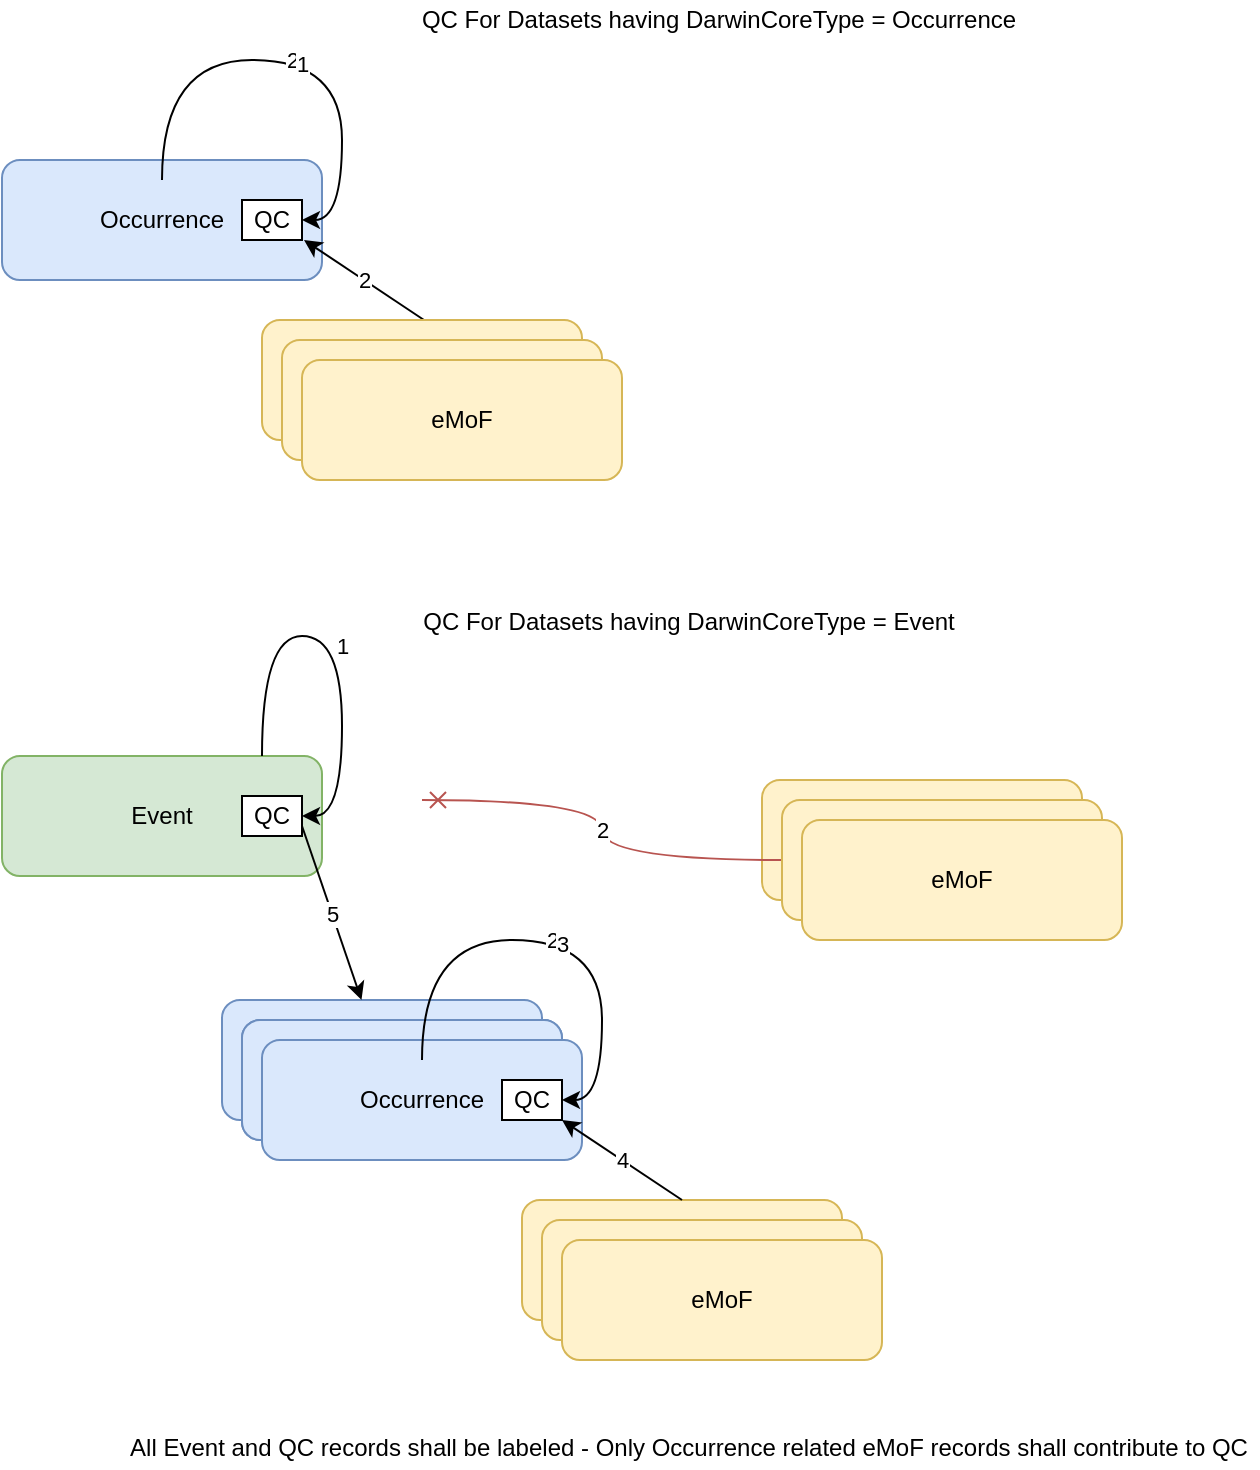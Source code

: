 <mxfile version="14.1.8" type="device"><diagram id="3iUc7P1tOcJ5PRQh-C9X" name="Pagina-1"><mxGraphModel dx="1178" dy="722" grid="1" gridSize="10" guides="1" tooltips="1" connect="1" arrows="1" fold="1" page="1" pageScale="1" pageWidth="827" pageHeight="1169" math="0" shadow="0"><root><mxCell id="0"/><mxCell id="1" parent="0"/><mxCell id="aqWv9l4tHjzbutNFdsZn-25" value="Occurrence" style="rounded=1;whiteSpace=wrap;html=1;fillColor=#dae8fc;strokeColor=#6c8ebf;" parent="1" vertex="1"><mxGeometry x="180" y="520" width="160" height="60" as="geometry"/></mxCell><mxCell id="aqWv9l4tHjzbutNFdsZn-2" value="Occurrence" style="rounded=1;whiteSpace=wrap;html=1;fillColor=#dae8fc;strokeColor=#6c8ebf;" parent="1" vertex="1"><mxGeometry x="70" y="100" width="160" height="60" as="geometry"/></mxCell><mxCell id="aqWv9l4tHjzbutNFdsZn-6" value="2" style="edgeStyle=none;rounded=0;orthogonalLoop=1;jettySize=auto;html=1;exitX=0.5;exitY=0;exitDx=0;exitDy=0;" parent="1" edge="1"><mxGeometry relative="1" as="geometry"><mxPoint x="281" y="180" as="sourcePoint"/><mxPoint x="221" y="140" as="targetPoint"/></mxGeometry></mxCell><mxCell id="aqWv9l4tHjzbutNFdsZn-1" value="eMoF" style="rounded=1;whiteSpace=wrap;html=1;fillColor=#fff2cc;strokeColor=#d6b656;" parent="1" vertex="1"><mxGeometry x="200" y="180" width="160" height="60" as="geometry"/></mxCell><mxCell id="aqWv9l4tHjzbutNFdsZn-3" value="QC" style="rounded=0;whiteSpace=wrap;html=1;" parent="1" vertex="1"><mxGeometry x="190" y="120" width="30" height="20" as="geometry"/></mxCell><mxCell id="aqWv9l4tHjzbutNFdsZn-7" style="edgeStyle=orthogonalEdgeStyle;curved=1;rounded=0;orthogonalLoop=1;jettySize=auto;html=1;entryX=1;entryY=0.5;entryDx=0;entryDy=0;" parent="1" target="aqWv9l4tHjzbutNFdsZn-3" edge="1"><mxGeometry relative="1" as="geometry"><mxPoint x="150" y="110" as="sourcePoint"/><Array as="points"><mxPoint x="150" y="50"/><mxPoint x="240" y="50"/><mxPoint x="240" y="130"/></Array></mxGeometry></mxCell><mxCell id="aqWv9l4tHjzbutNFdsZn-8" value="2" style="edgeLabel;html=1;align=center;verticalAlign=middle;resizable=0;points=[];" parent="aqWv9l4tHjzbutNFdsZn-7" vertex="1" connectable="0"><mxGeometry x="0.0" relative="1" as="geometry"><mxPoint as="offset"/></mxGeometry></mxCell><mxCell id="fT2hKXaNmdd29KJNnpXK-1" value="1" style="edgeLabel;html=1;align=center;verticalAlign=middle;resizable=0;points=[];" vertex="1" connectable="0" parent="aqWv9l4tHjzbutNFdsZn-7"><mxGeometry x="0.036" y="-2" relative="1" as="geometry"><mxPoint as="offset"/></mxGeometry></mxCell><mxCell id="aqWv9l4tHjzbutNFdsZn-9" value="eMoF" style="rounded=1;whiteSpace=wrap;html=1;fillColor=#fff2cc;strokeColor=#d6b656;" parent="1" vertex="1"><mxGeometry x="210" y="190" width="160" height="60" as="geometry"/></mxCell><mxCell id="aqWv9l4tHjzbutNFdsZn-10" value="eMoF" style="rounded=1;whiteSpace=wrap;html=1;fillColor=#fff2cc;strokeColor=#d6b656;" parent="1" vertex="1"><mxGeometry x="220" y="200" width="160" height="60" as="geometry"/></mxCell><mxCell id="aqWv9l4tHjzbutNFdsZn-11" value="QC For Datasets having DarwinCoreType = Occurrence" style="text;html=1;resizable=0;autosize=1;align=center;verticalAlign=middle;points=[];fillColor=none;strokeColor=none;rounded=0;" parent="1" vertex="1"><mxGeometry x="273" y="20" width="310" height="20" as="geometry"/></mxCell><mxCell id="aqWv9l4tHjzbutNFdsZn-14" value="eMoF" style="rounded=1;whiteSpace=wrap;html=1;fillColor=#fff2cc;strokeColor=#d6b656;" parent="1" vertex="1"><mxGeometry x="330" y="620" width="160" height="60" as="geometry"/></mxCell><mxCell id="aqWv9l4tHjzbutNFdsZn-18" value="eMoF" style="rounded=1;whiteSpace=wrap;html=1;fillColor=#fff2cc;strokeColor=#d6b656;" parent="1" vertex="1"><mxGeometry x="340" y="630" width="160" height="60" as="geometry"/></mxCell><mxCell id="aqWv9l4tHjzbutNFdsZn-19" value="eMoF" style="rounded=1;whiteSpace=wrap;html=1;fillColor=#fff2cc;strokeColor=#d6b656;" parent="1" vertex="1"><mxGeometry x="350" y="640" width="160" height="60" as="geometry"/></mxCell><mxCell id="aqWv9l4tHjzbutNFdsZn-20" value="QC For Datasets having DarwinCoreType = Event" style="text;html=1;resizable=0;autosize=1;align=center;verticalAlign=middle;points=[];fillColor=none;strokeColor=none;rounded=0;" parent="1" vertex="1"><mxGeometry x="273" y="321" width="280" height="20" as="geometry"/></mxCell><mxCell id="aqWv9l4tHjzbutNFdsZn-21" value="Event" style="rounded=1;whiteSpace=wrap;html=1;fillColor=#d5e8d4;strokeColor=#82b366;" parent="1" vertex="1"><mxGeometry x="70" y="398" width="160" height="60" as="geometry"/></mxCell><mxCell id="aqWv9l4tHjzbutNFdsZn-22" value="QC" style="rounded=0;whiteSpace=wrap;html=1;" parent="1" vertex="1"><mxGeometry x="190" y="418" width="30" height="20" as="geometry"/></mxCell><mxCell id="aqWv9l4tHjzbutNFdsZn-23" value="Occurrence" style="rounded=1;whiteSpace=wrap;html=1;fillColor=#dae8fc;strokeColor=#6c8ebf;" parent="1" vertex="1"><mxGeometry x="190" y="530" width="160" height="60" as="geometry"/></mxCell><mxCell id="aqWv9l4tHjzbutNFdsZn-24" value="Occurrence" style="rounded=1;whiteSpace=wrap;html=1;fillColor=#dae8fc;strokeColor=#6c8ebf;" parent="1" vertex="1"><mxGeometry x="190" y="530" width="160" height="60" as="geometry"/></mxCell><mxCell id="aqWv9l4tHjzbutNFdsZn-12" value="Occurrence" style="rounded=1;whiteSpace=wrap;html=1;fillColor=#dae8fc;strokeColor=#6c8ebf;" parent="1" vertex="1"><mxGeometry x="200" y="540" width="160" height="60" as="geometry"/></mxCell><mxCell id="aqWv9l4tHjzbutNFdsZn-16" style="edgeStyle=orthogonalEdgeStyle;curved=1;rounded=0;orthogonalLoop=1;jettySize=auto;html=1;entryX=1;entryY=0.5;entryDx=0;entryDy=0;" parent="1" target="aqWv9l4tHjzbutNFdsZn-15" edge="1"><mxGeometry relative="1" as="geometry"><mxPoint x="280" y="550" as="sourcePoint"/><Array as="points"><mxPoint x="280" y="490"/><mxPoint x="370" y="490"/><mxPoint x="370" y="570"/></Array></mxGeometry></mxCell><mxCell id="aqWv9l4tHjzbutNFdsZn-17" value="2" style="edgeLabel;html=1;align=center;verticalAlign=middle;resizable=0;points=[];" parent="aqWv9l4tHjzbutNFdsZn-16" vertex="1" connectable="0"><mxGeometry x="0.0" relative="1" as="geometry"><mxPoint as="offset"/></mxGeometry></mxCell><mxCell id="fT2hKXaNmdd29KJNnpXK-2" value="3" style="edgeLabel;html=1;align=center;verticalAlign=middle;resizable=0;points=[];" vertex="1" connectable="0" parent="aqWv9l4tHjzbutNFdsZn-16"><mxGeometry x="0.036" y="-2" relative="1" as="geometry"><mxPoint as="offset"/></mxGeometry></mxCell><mxCell id="aqWv9l4tHjzbutNFdsZn-15" value="QC" style="rounded=0;whiteSpace=wrap;html=1;" parent="1" vertex="1"><mxGeometry x="320" y="560" width="30" height="20" as="geometry"/></mxCell><mxCell id="aqWv9l4tHjzbutNFdsZn-13" value="4" style="edgeStyle=none;rounded=0;orthogonalLoop=1;jettySize=auto;html=1;exitX=0.5;exitY=0;exitDx=0;exitDy=0;" parent="1" source="aqWv9l4tHjzbutNFdsZn-14" target="aqWv9l4tHjzbutNFdsZn-15" edge="1"><mxGeometry relative="1" as="geometry"/></mxCell><mxCell id="aqWv9l4tHjzbutNFdsZn-26" style="edgeStyle=orthogonalEdgeStyle;curved=1;rounded=0;orthogonalLoop=1;jettySize=auto;html=1;" parent="1" edge="1"><mxGeometry relative="1" as="geometry"><mxPoint x="200" y="398" as="sourcePoint"/><Array as="points"><mxPoint x="200" y="338"/><mxPoint x="240" y="338"/></Array><mxPoint x="220" y="428" as="targetPoint"/></mxGeometry></mxCell><mxCell id="aqWv9l4tHjzbutNFdsZn-27" value="1" style="edgeLabel;html=1;align=center;verticalAlign=middle;resizable=0;points=[];" parent="aqWv9l4tHjzbutNFdsZn-26" vertex="1" connectable="0"><mxGeometry x="0.0" relative="1" as="geometry"><mxPoint as="offset"/></mxGeometry></mxCell><mxCell id="aqWv9l4tHjzbutNFdsZn-28" value="5" style="edgeStyle=none;rounded=0;orthogonalLoop=1;jettySize=auto;html=1;exitX=1;exitY=0.75;exitDx=0;exitDy=0;" parent="1" source="aqWv9l4tHjzbutNFdsZn-22" target="aqWv9l4tHjzbutNFdsZn-25" edge="1"><mxGeometry relative="1" as="geometry"><mxPoint x="460" y="608" as="sourcePoint"/><mxPoint x="130" y="500" as="targetPoint"/></mxGeometry></mxCell><mxCell id="aqWv9l4tHjzbutNFdsZn-29" value="All Event and QC records shall be labeled - Only Occurrence related eMoF records shall contribute to QC" style="text;html=1;resizable=0;autosize=1;align=center;verticalAlign=middle;points=[];fillColor=none;strokeColor=none;rounded=0;" parent="1" vertex="1"><mxGeometry x="128" y="734" width="570" height="20" as="geometry"/></mxCell><mxCell id="BtC1cBe0F7sfA6me_yTG-2" value="eMoF" style="rounded=1;whiteSpace=wrap;html=1;fillColor=#fff2cc;strokeColor=#d6b656;" parent="1" vertex="1"><mxGeometry x="450" y="410" width="160" height="60" as="geometry"/></mxCell><mxCell id="BtC1cBe0F7sfA6me_yTG-5" value="2" style="edgeStyle=orthogonalEdgeStyle;curved=1;rounded=0;orthogonalLoop=1;jettySize=auto;html=1;fillColor=#f8cecc;strokeColor=#b85450;endArrow=cross;endFill=0;" parent="1" source="BtC1cBe0F7sfA6me_yTG-3" edge="1"><mxGeometry relative="1" as="geometry"><mxPoint x="280" y="420" as="targetPoint"/><Array as="points"><mxPoint x="370" y="450"/><mxPoint x="370" y="420"/></Array></mxGeometry></mxCell><mxCell id="BtC1cBe0F7sfA6me_yTG-3" value="eMoF" style="rounded=1;whiteSpace=wrap;html=1;fillColor=#fff2cc;strokeColor=#d6b656;" parent="1" vertex="1"><mxGeometry x="460" y="420" width="160" height="60" as="geometry"/></mxCell><mxCell id="BtC1cBe0F7sfA6me_yTG-4" value="eMoF" style="rounded=1;whiteSpace=wrap;html=1;fillColor=#fff2cc;strokeColor=#d6b656;" parent="1" vertex="1"><mxGeometry x="470" y="430" width="160" height="60" as="geometry"/></mxCell></root></mxGraphModel></diagram></mxfile>